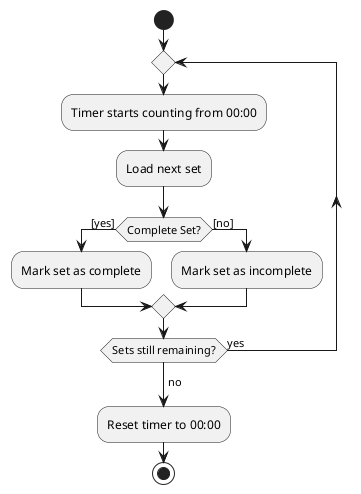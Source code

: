 @startuml
start
':Start Session;

'Since the beta syntax does not support placing the condition outside the
'diamond we place it as the true branch instead.
repeat
:Timer starts counting from 00:00;
:Load next set;
    if (Complete Set?) then ([yes])
        :Mark set as complete;
    else ([no])
        :Mark set as incomplete;
endif

repeat while (Sets still remaining?) is (yes)
->no;
:Reset timer to 00:00;
stop
@enduml
